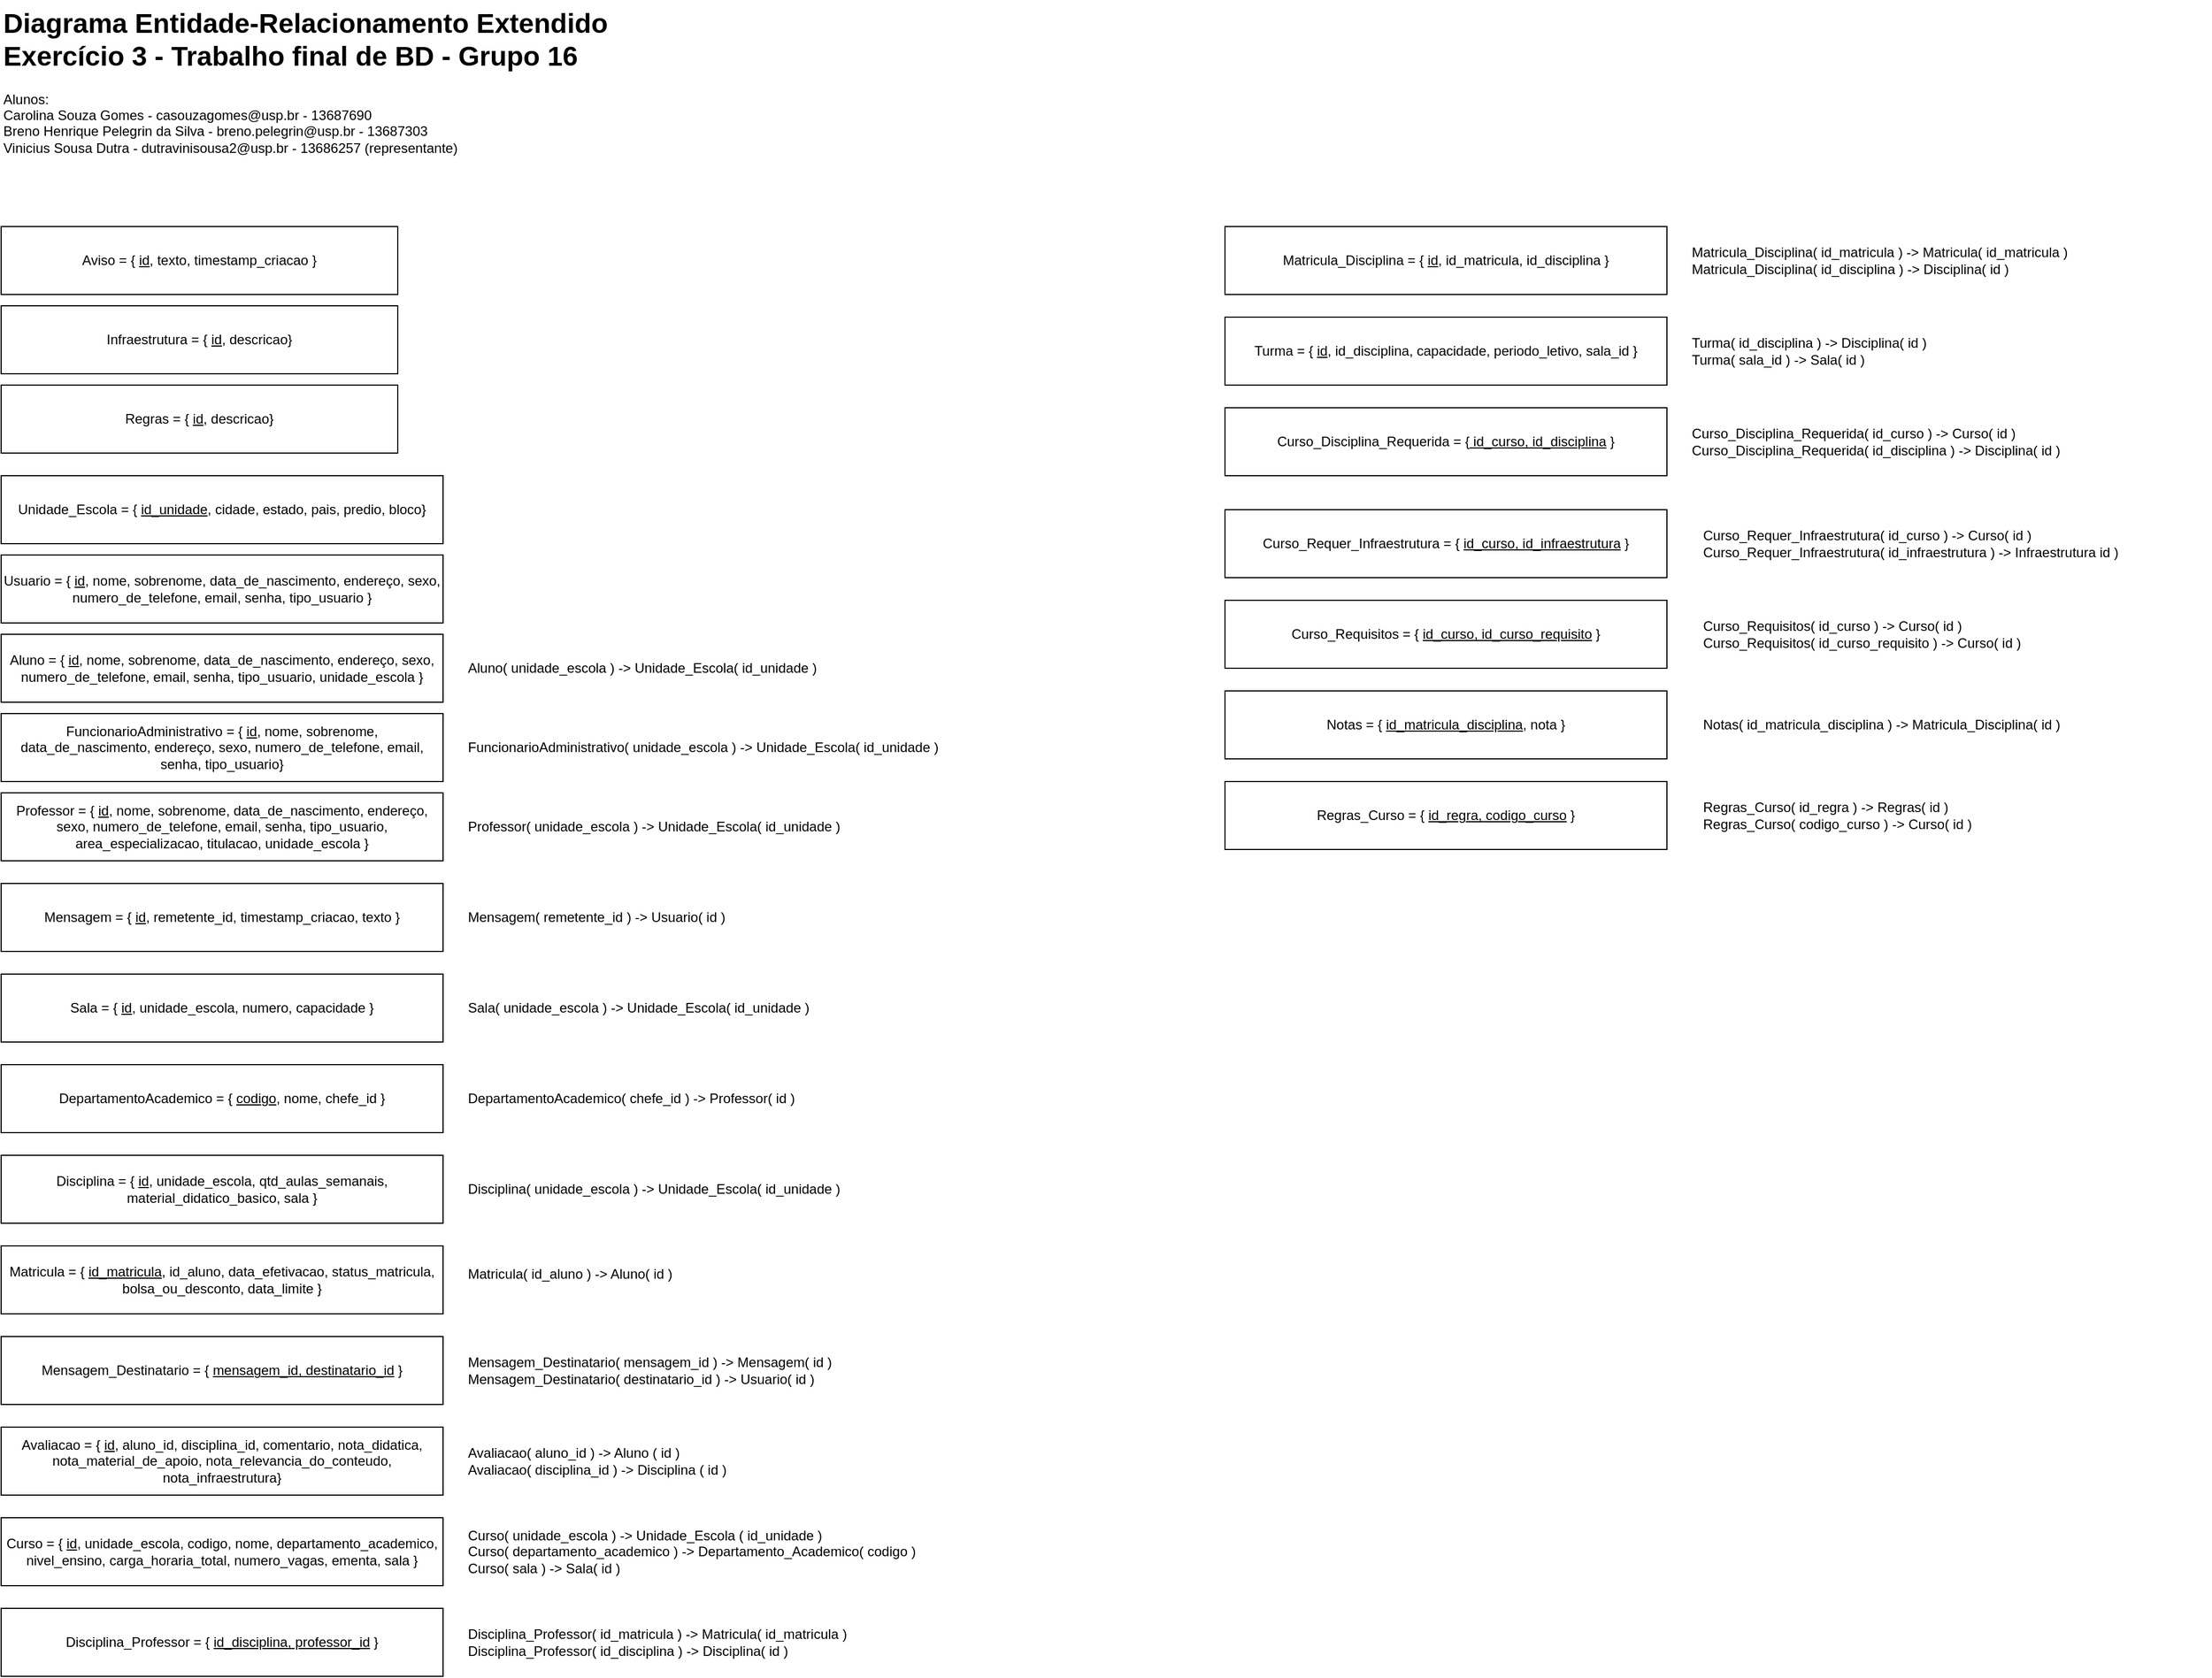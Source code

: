 <mxfile version="27.1.6">
  <diagram name="Page-1" id="-lIQt4gx_VddKIuZdTz9">
    <mxGraphModel dx="2593" dy="1413" grid="1" gridSize="10" guides="1" tooltips="1" connect="1" arrows="1" fold="1" page="1" pageScale="1" pageWidth="2336" pageHeight="1654" math="0" shadow="0">
      <root>
        <mxCell id="0" />
        <mxCell id="1" parent="0" />
        <mxCell id="wN76u7R-MLizJoVynKuO-1" value="Aviso = { &lt;u&gt;id&lt;/u&gt;, texto, timestamp_criacao }" style="rounded=0;whiteSpace=wrap;html=1;" vertex="1" parent="1">
          <mxGeometry x="80" y="240" width="350" height="60" as="geometry" />
        </mxCell>
        <mxCell id="wN76u7R-MLizJoVynKuO-2" value="Infraestrutura = { &lt;u&gt;id&lt;/u&gt;, descricao}" style="rounded=0;whiteSpace=wrap;html=1;" vertex="1" parent="1">
          <mxGeometry x="80" y="310" width="350" height="60" as="geometry" />
        </mxCell>
        <mxCell id="wN76u7R-MLizJoVynKuO-3" value="Regras = { &lt;u&gt;id&lt;/u&gt;, descricao}" style="rounded=0;whiteSpace=wrap;html=1;" vertex="1" parent="1">
          <mxGeometry x="80" y="380" width="350" height="60" as="geometry" />
        </mxCell>
        <mxCell id="wN76u7R-MLizJoVynKuO-4" value="Unidade_Escola = { &lt;u&gt;id_unidade&lt;/u&gt;, cidade, estado, pais, predio, bloco}" style="rounded=0;whiteSpace=wrap;html=1;" vertex="1" parent="1">
          <mxGeometry x="80" y="460" width="390" height="60" as="geometry" />
        </mxCell>
        <mxCell id="wN76u7R-MLizJoVynKuO-5" value="Usuario = { &lt;u&gt;id&lt;/u&gt;, nome, sobrenome, data_de_nascimento, endereço, sexo, numero_de_telefone, email, senha, tipo_usuario }" style="rounded=0;whiteSpace=wrap;html=1;" vertex="1" parent="1">
          <mxGeometry x="80" y="530" width="390" height="60" as="geometry" />
        </mxCell>
        <mxCell id="wN76u7R-MLizJoVynKuO-6" value="Aluno = { &lt;u&gt;id&lt;/u&gt;, nome, sobrenome, data_de_nascimento, endereço, sexo, numero_de_telefone, email, senha, tipo_usuario, unidade_escola&amp;nbsp;}" style="rounded=0;whiteSpace=wrap;html=1;" vertex="1" parent="1">
          <mxGeometry x="80" y="600" width="390" height="60" as="geometry" />
        </mxCell>
        <mxCell id="wN76u7R-MLizJoVynKuO-7" value="FuncionarioAdministrativo = { &lt;u&gt;id&lt;/u&gt;, nome, sobrenome, data_de_nascimento, endereço, sexo, numero_de_telefone, email, senha, tipo_usuario}" style="rounded=0;whiteSpace=wrap;html=1;" vertex="1" parent="1">
          <mxGeometry x="80" y="670" width="390" height="60" as="geometry" />
        </mxCell>
        <mxCell id="wN76u7R-MLizJoVynKuO-8" value="Mensagem = { &lt;u&gt;id&lt;/u&gt;, remetente_id, timestamp_criacao, texto }" style="rounded=0;whiteSpace=wrap;html=1;" vertex="1" parent="1">
          <mxGeometry x="80" y="820" width="390" height="60" as="geometry" />
        </mxCell>
        <mxCell id="wN76u7R-MLizJoVynKuO-9" value="Professor = { &lt;u&gt;id&lt;/u&gt;, nome, sobrenome, data_de_nascimento, endereço, sexo, numero_de_telefone, email, senha, tipo_usuario, area_especializacao, titulacao, unidade_escola }" style="rounded=0;whiteSpace=wrap;html=1;" vertex="1" parent="1">
          <mxGeometry x="80" y="740" width="390" height="60" as="geometry" />
        </mxCell>
        <mxCell id="wN76u7R-MLizJoVynKuO-11" value="Sala = { &lt;u&gt;id&lt;/u&gt;, unidade_escola, numero, capacidade }" style="rounded=0;whiteSpace=wrap;html=1;" vertex="1" parent="1">
          <mxGeometry x="80" y="900" width="390" height="60" as="geometry" />
        </mxCell>
        <mxCell id="wN76u7R-MLizJoVynKuO-12" value="DepartamentoAcademico = { &lt;u&gt;codigo&lt;/u&gt;, nome, chefe_id }" style="rounded=0;whiteSpace=wrap;html=1;" vertex="1" parent="1">
          <mxGeometry x="80" y="980" width="390" height="60" as="geometry" />
        </mxCell>
        <mxCell id="wN76u7R-MLizJoVynKuO-13" value="Disciplina = { &lt;u&gt;id&lt;/u&gt;, unidade_escola, qtd_aulas_semanais, material_didatico_basico, sala }" style="rounded=0;whiteSpace=wrap;html=1;" vertex="1" parent="1">
          <mxGeometry x="80" y="1060" width="390" height="60" as="geometry" />
        </mxCell>
        <mxCell id="wN76u7R-MLizJoVynKuO-14" value="Matricula = { &lt;u&gt;id_matricula&lt;/u&gt;, id_aluno, data_efetivacao, status_matricula, bolsa_ou_desconto, data_limite }" style="rounded=0;whiteSpace=wrap;html=1;" vertex="1" parent="1">
          <mxGeometry x="80" y="1140" width="390" height="60" as="geometry" />
        </mxCell>
        <mxCell id="wN76u7R-MLizJoVynKuO-15" value="Mensagem_Destinatario = { &lt;u&gt;mensagem_id, destinatario_id&lt;/u&gt; }" style="rounded=0;whiteSpace=wrap;html=1;" vertex="1" parent="1">
          <mxGeometry x="80" y="1220" width="390" height="60" as="geometry" />
        </mxCell>
        <mxCell id="wN76u7R-MLizJoVynKuO-16" value="Avaliacao = { &lt;u&gt;id&lt;/u&gt;, aluno_id, disciplina_id, comentario, nota_didatica, nota_material_de_apoio, nota_relevancia_do_conteudo, nota_infraestrutura}" style="rounded=0;whiteSpace=wrap;html=1;" vertex="1" parent="1">
          <mxGeometry x="80" y="1300" width="390" height="60" as="geometry" />
        </mxCell>
        <mxCell id="wN76u7R-MLizJoVynKuO-17" value="Curso = { &lt;u&gt;id&lt;/u&gt;, unidade_escola, codigo, nome, departamento_academico, nivel_ensino, carga_horaria_total, numero_vagas, ementa, sala }" style="rounded=0;whiteSpace=wrap;html=1;" vertex="1" parent="1">
          <mxGeometry x="80" y="1380" width="390" height="60" as="geometry" />
        </mxCell>
        <mxCell id="wN76u7R-MLizJoVynKuO-18" value="Disciplina_Professor = { &lt;u&gt;id_disciplina, professor_id&lt;/u&gt; }" style="rounded=0;whiteSpace=wrap;html=1;" vertex="1" parent="1">
          <mxGeometry x="80" y="1460" width="390" height="60" as="geometry" />
        </mxCell>
        <mxCell id="wN76u7R-MLizJoVynKuO-19" value="Matricula_Disciplina = { &lt;u&gt;id&lt;/u&gt;, id_matricula, id_disciplina }" style="rounded=0;whiteSpace=wrap;html=1;" vertex="1" parent="1">
          <mxGeometry x="1160" y="240" width="390" height="60" as="geometry" />
        </mxCell>
        <mxCell id="wN76u7R-MLizJoVynKuO-20" value="Turma = { &lt;u&gt;id&lt;/u&gt;, id_disciplina, capacidade, periodo_letivo, sala_id }" style="rounded=0;whiteSpace=wrap;html=1;" vertex="1" parent="1">
          <mxGeometry x="1160" y="320" width="390" height="60" as="geometry" />
        </mxCell>
        <mxCell id="wN76u7R-MLizJoVynKuO-21" value="Curso_Disciplina_Requerida = {&lt;u&gt; id_curso, id_disciplina&lt;/u&gt; }" style="rounded=0;whiteSpace=wrap;html=1;" vertex="1" parent="1">
          <mxGeometry x="1160" y="400" width="390" height="60" as="geometry" />
        </mxCell>
        <mxCell id="wN76u7R-MLizJoVynKuO-22" value="Curso_Requer_Infraestrutura = { &lt;u&gt;id_curso, id_infraestrutura&lt;/u&gt; }" style="rounded=0;whiteSpace=wrap;html=1;" vertex="1" parent="1">
          <mxGeometry x="1160" y="490" width="390" height="60" as="geometry" />
        </mxCell>
        <mxCell id="wN76u7R-MLizJoVynKuO-23" value="Curso_Requisitos = { &lt;u&gt;id_curso, id_curso_requisito&lt;/u&gt; }" style="rounded=0;whiteSpace=wrap;html=1;" vertex="1" parent="1">
          <mxGeometry x="1160" y="570" width="390" height="60" as="geometry" />
        </mxCell>
        <mxCell id="wN76u7R-MLizJoVynKuO-25" value="Notas = { &lt;u&gt;id_matricula_disciplina&lt;/u&gt;, nota }" style="rounded=0;whiteSpace=wrap;html=1;" vertex="1" parent="1">
          <mxGeometry x="1160" y="650" width="390" height="60" as="geometry" />
        </mxCell>
        <mxCell id="wN76u7R-MLizJoVynKuO-26" value="Regras_Curso = { &lt;u&gt;id_regra, codigo_curso&lt;/u&gt; }" style="rounded=0;whiteSpace=wrap;html=1;" vertex="1" parent="1">
          <mxGeometry x="1160" y="730" width="390" height="60" as="geometry" />
        </mxCell>
        <mxCell id="wN76u7R-MLizJoVynKuO-27" value="Aluno( unidade_escola ) -&amp;gt; Unidade_Escola( id_unidade )" style="text;html=1;align=left;verticalAlign=middle;whiteSpace=wrap;rounded=0;" vertex="1" parent="1">
          <mxGeometry x="490" y="615" width="450" height="30" as="geometry" />
        </mxCell>
        <mxCell id="wN76u7R-MLizJoVynKuO-29" value="Professor( unidade_escola ) -&amp;gt; Unidade_Escola( id_unidade )" style="text;html=1;align=left;verticalAlign=middle;whiteSpace=wrap;rounded=0;" vertex="1" parent="1">
          <mxGeometry x="490" y="755" width="450" height="30" as="geometry" />
        </mxCell>
        <mxCell id="wN76u7R-MLizJoVynKuO-30" value="FuncionarioAdministrativo( unidade_escola ) -&amp;gt; Unidade_Escola( id_unidade )" style="text;html=1;align=left;verticalAlign=middle;whiteSpace=wrap;rounded=0;" vertex="1" parent="1">
          <mxGeometry x="490" y="685" width="450" height="30" as="geometry" />
        </mxCell>
        <mxCell id="wN76u7R-MLizJoVynKuO-31" value="Mensagem( remetente_id ) -&amp;gt; Usuario( id )" style="text;html=1;align=left;verticalAlign=middle;whiteSpace=wrap;rounded=0;" vertex="1" parent="1">
          <mxGeometry x="490" y="835" width="450" height="30" as="geometry" />
        </mxCell>
        <mxCell id="wN76u7R-MLizJoVynKuO-33" value="Sala( unidade_escola ) -&amp;gt; Unidade_Escola( id_unidade )" style="text;html=1;align=left;verticalAlign=middle;whiteSpace=wrap;rounded=0;" vertex="1" parent="1">
          <mxGeometry x="490" y="915" width="450" height="30" as="geometry" />
        </mxCell>
        <mxCell id="wN76u7R-MLizJoVynKuO-34" value="DepartamentoAcademico( chefe_id ) -&amp;gt; Professor( id )" style="text;html=1;align=left;verticalAlign=middle;whiteSpace=wrap;rounded=0;" vertex="1" parent="1">
          <mxGeometry x="490" y="995" width="450" height="30" as="geometry" />
        </mxCell>
        <mxCell id="wN76u7R-MLizJoVynKuO-35" value="Disciplina( unidade_escola ) -&amp;gt; Unidade_Escola( id_unidade )" style="text;html=1;align=left;verticalAlign=middle;whiteSpace=wrap;rounded=0;" vertex="1" parent="1">
          <mxGeometry x="490" y="1075" width="450" height="30" as="geometry" />
        </mxCell>
        <mxCell id="wN76u7R-MLizJoVynKuO-36" value="Matricula( id_aluno ) -&amp;gt; Aluno( id )" style="text;html=1;align=left;verticalAlign=middle;whiteSpace=wrap;rounded=0;" vertex="1" parent="1">
          <mxGeometry x="490" y="1150" width="450" height="30" as="geometry" />
        </mxCell>
        <mxCell id="wN76u7R-MLizJoVynKuO-37" value="Mensagem_Destinatario( mensagem_id ) -&amp;gt; Mensagem( id )&lt;div&gt;Mensagem_Destinatario( destinatario_id ) -&amp;gt; Usuario( id )&lt;/div&gt;" style="text;html=1;align=left;verticalAlign=middle;whiteSpace=wrap;rounded=0;" vertex="1" parent="1">
          <mxGeometry x="490" y="1235" width="450" height="30" as="geometry" />
        </mxCell>
        <mxCell id="wN76u7R-MLizJoVynKuO-38" value="Avaliacao( aluno_id ) -&amp;gt; Aluno ( id )&lt;div&gt;Avaliacao( disciplina_id ) -&amp;gt; Disciplina ( id )&lt;/div&gt;" style="text;html=1;align=left;verticalAlign=middle;whiteSpace=wrap;rounded=0;" vertex="1" parent="1">
          <mxGeometry x="490" y="1315" width="450" height="30" as="geometry" />
        </mxCell>
        <mxCell id="wN76u7R-MLizJoVynKuO-39" value="Curso( unidade_escola ) -&amp;gt; Unidade_Escola ( id_unidade )&lt;div&gt;Curso( departamento_academico ) -&amp;gt; Departamento_Academico( codigo )&lt;/div&gt;&lt;div&gt;Curso( sala ) -&amp;gt; Sala( id )&lt;/div&gt;" style="text;html=1;align=left;verticalAlign=middle;whiteSpace=wrap;rounded=0;" vertex="1" parent="1">
          <mxGeometry x="490" y="1395" width="450" height="30" as="geometry" />
        </mxCell>
        <mxCell id="wN76u7R-MLizJoVynKuO-40" value="Disciplina_Professor( id_matricula ) -&amp;gt; Matricula( id_matricula )&lt;div&gt;Disciplina_Professor( id_disciplina ) -&amp;gt; Disciplina( id )&lt;/div&gt;" style="text;html=1;align=left;verticalAlign=middle;whiteSpace=wrap;rounded=0;" vertex="1" parent="1">
          <mxGeometry x="490" y="1475" width="450" height="30" as="geometry" />
        </mxCell>
        <mxCell id="wN76u7R-MLizJoVynKuO-41" value="Matricula_Disciplina( id_matricula ) -&amp;gt; Matricula( id_matricula )&lt;div&gt;Matricula_Disciplina( id_disciplina ) -&amp;gt; Disciplina( id )&lt;/div&gt;" style="text;html=1;align=left;verticalAlign=middle;whiteSpace=wrap;rounded=0;" vertex="1" parent="1">
          <mxGeometry x="1570" y="255" width="450" height="30" as="geometry" />
        </mxCell>
        <mxCell id="wN76u7R-MLizJoVynKuO-42" value="Turma( id_disciplina ) -&amp;gt; Disciplina( id )&lt;div&gt;Turma( sala_id ) -&amp;gt; Sala( id )&lt;/div&gt;" style="text;html=1;align=left;verticalAlign=middle;whiteSpace=wrap;rounded=0;" vertex="1" parent="1">
          <mxGeometry x="1570" y="335" width="450" height="30" as="geometry" />
        </mxCell>
        <mxCell id="wN76u7R-MLizJoVynKuO-43" value="Curso_Disciplina_Requerida( id_curso ) -&amp;gt; Curso( id )&lt;div&gt;Curso_Disciplina_Requerida( id_disciplina ) -&amp;gt; Disciplina( id )&lt;/div&gt;" style="text;html=1;align=left;verticalAlign=middle;whiteSpace=wrap;rounded=0;" vertex="1" parent="1">
          <mxGeometry x="1570" y="415" width="450" height="30" as="geometry" />
        </mxCell>
        <mxCell id="wN76u7R-MLizJoVynKuO-44" value="Curso_Requer_Infraestrutura( id_curso ) -&amp;gt; Curso( id )&lt;div&gt;Curso_Requer_Infraestrutura( id_infraestrutura ) -&amp;gt; Infraestrutura id )&lt;/div&gt;" style="text;html=1;align=left;verticalAlign=middle;whiteSpace=wrap;rounded=0;" vertex="1" parent="1">
          <mxGeometry x="1580" y="505" width="450" height="30" as="geometry" />
        </mxCell>
        <mxCell id="wN76u7R-MLizJoVynKuO-45" value="Curso_Requisitos( id_curso ) -&amp;gt; Curso( id )&lt;div&gt;Curso_Requisitos( id_curso_requisito ) -&amp;gt; Curso( id )&lt;/div&gt;" style="text;html=1;align=left;verticalAlign=middle;whiteSpace=wrap;rounded=0;" vertex="1" parent="1">
          <mxGeometry x="1580" y="585" width="450" height="30" as="geometry" />
        </mxCell>
        <mxCell id="wN76u7R-MLizJoVynKuO-46" value="Notas( id_matricula_disciplina ) -&amp;gt; Matricula_Disciplina( id )" style="text;html=1;align=left;verticalAlign=middle;whiteSpace=wrap;rounded=0;" vertex="1" parent="1">
          <mxGeometry x="1580" y="665" width="450" height="30" as="geometry" />
        </mxCell>
        <mxCell id="wN76u7R-MLizJoVynKuO-47" value="Regras_Curso( id_regra ) -&amp;gt; Regras( id )&lt;div&gt;Regras_Curso( codigo_curso ) -&amp;gt; Curso( id )&lt;/div&gt;" style="text;html=1;align=left;verticalAlign=middle;whiteSpace=wrap;rounded=0;" vertex="1" parent="1">
          <mxGeometry x="1580" y="745" width="450" height="30" as="geometry" />
        </mxCell>
        <mxCell id="wN76u7R-MLizJoVynKuO-48" value="&lt;h1 style=&quot;margin-top: 0px;&quot;&gt;Diagrama Entidade-Relacionamento Extendido&lt;br&gt;Exercício 3 - Trabalho final de BD - Grupo 16&lt;/h1&gt;&lt;p&gt;Alunos:&lt;br&gt;Carolina Souza Gomes - casouzagomes@usp.br - 13687690&lt;br&gt;Breno Henrique Pelegrin da Silva - breno.pelegrin@usp.br - 13687303&lt;br&gt;Vinicius Sousa Dutra - dutravinisousa2@usp.br - 13686257 (representante)&lt;br&gt;&lt;/p&gt;" style="text;html=1;whiteSpace=wrap;overflow=hidden;rounded=0;" vertex="1" parent="1">
          <mxGeometry x="80" y="40" width="680" height="140" as="geometry" />
        </mxCell>
      </root>
    </mxGraphModel>
  </diagram>
</mxfile>
